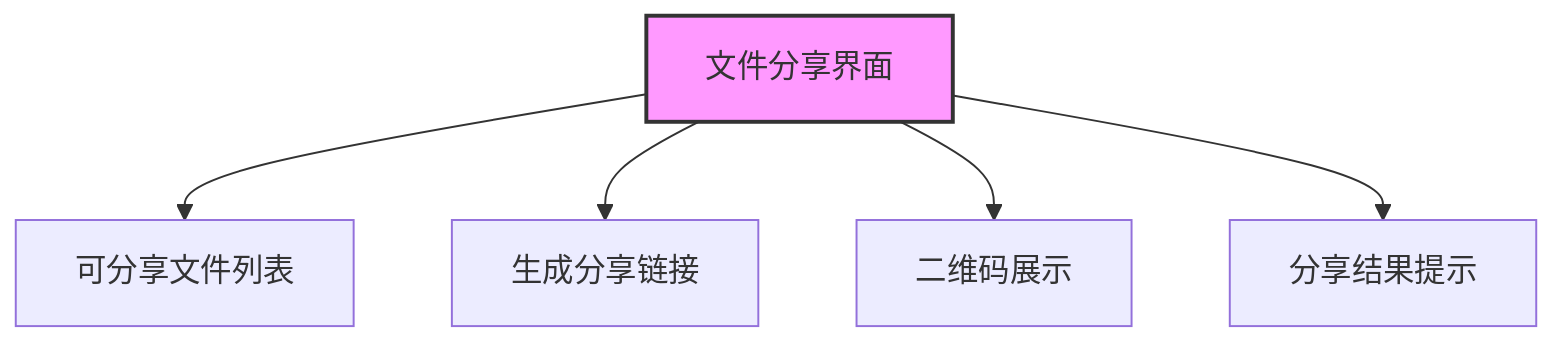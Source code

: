 flowchart TD
    FS_UI[文件分享界面]
    FS_UI --> FS_List[可分享文件列表]
    FS_UI --> FS_ShareBtn[生成分享链接]
    FS_UI --> FS_QR[二维码展示]
    FS_UI --> FS_Result[分享结果提示]
    style FS_UI fill:#f9f,stroke:#333,stroke-width:2px